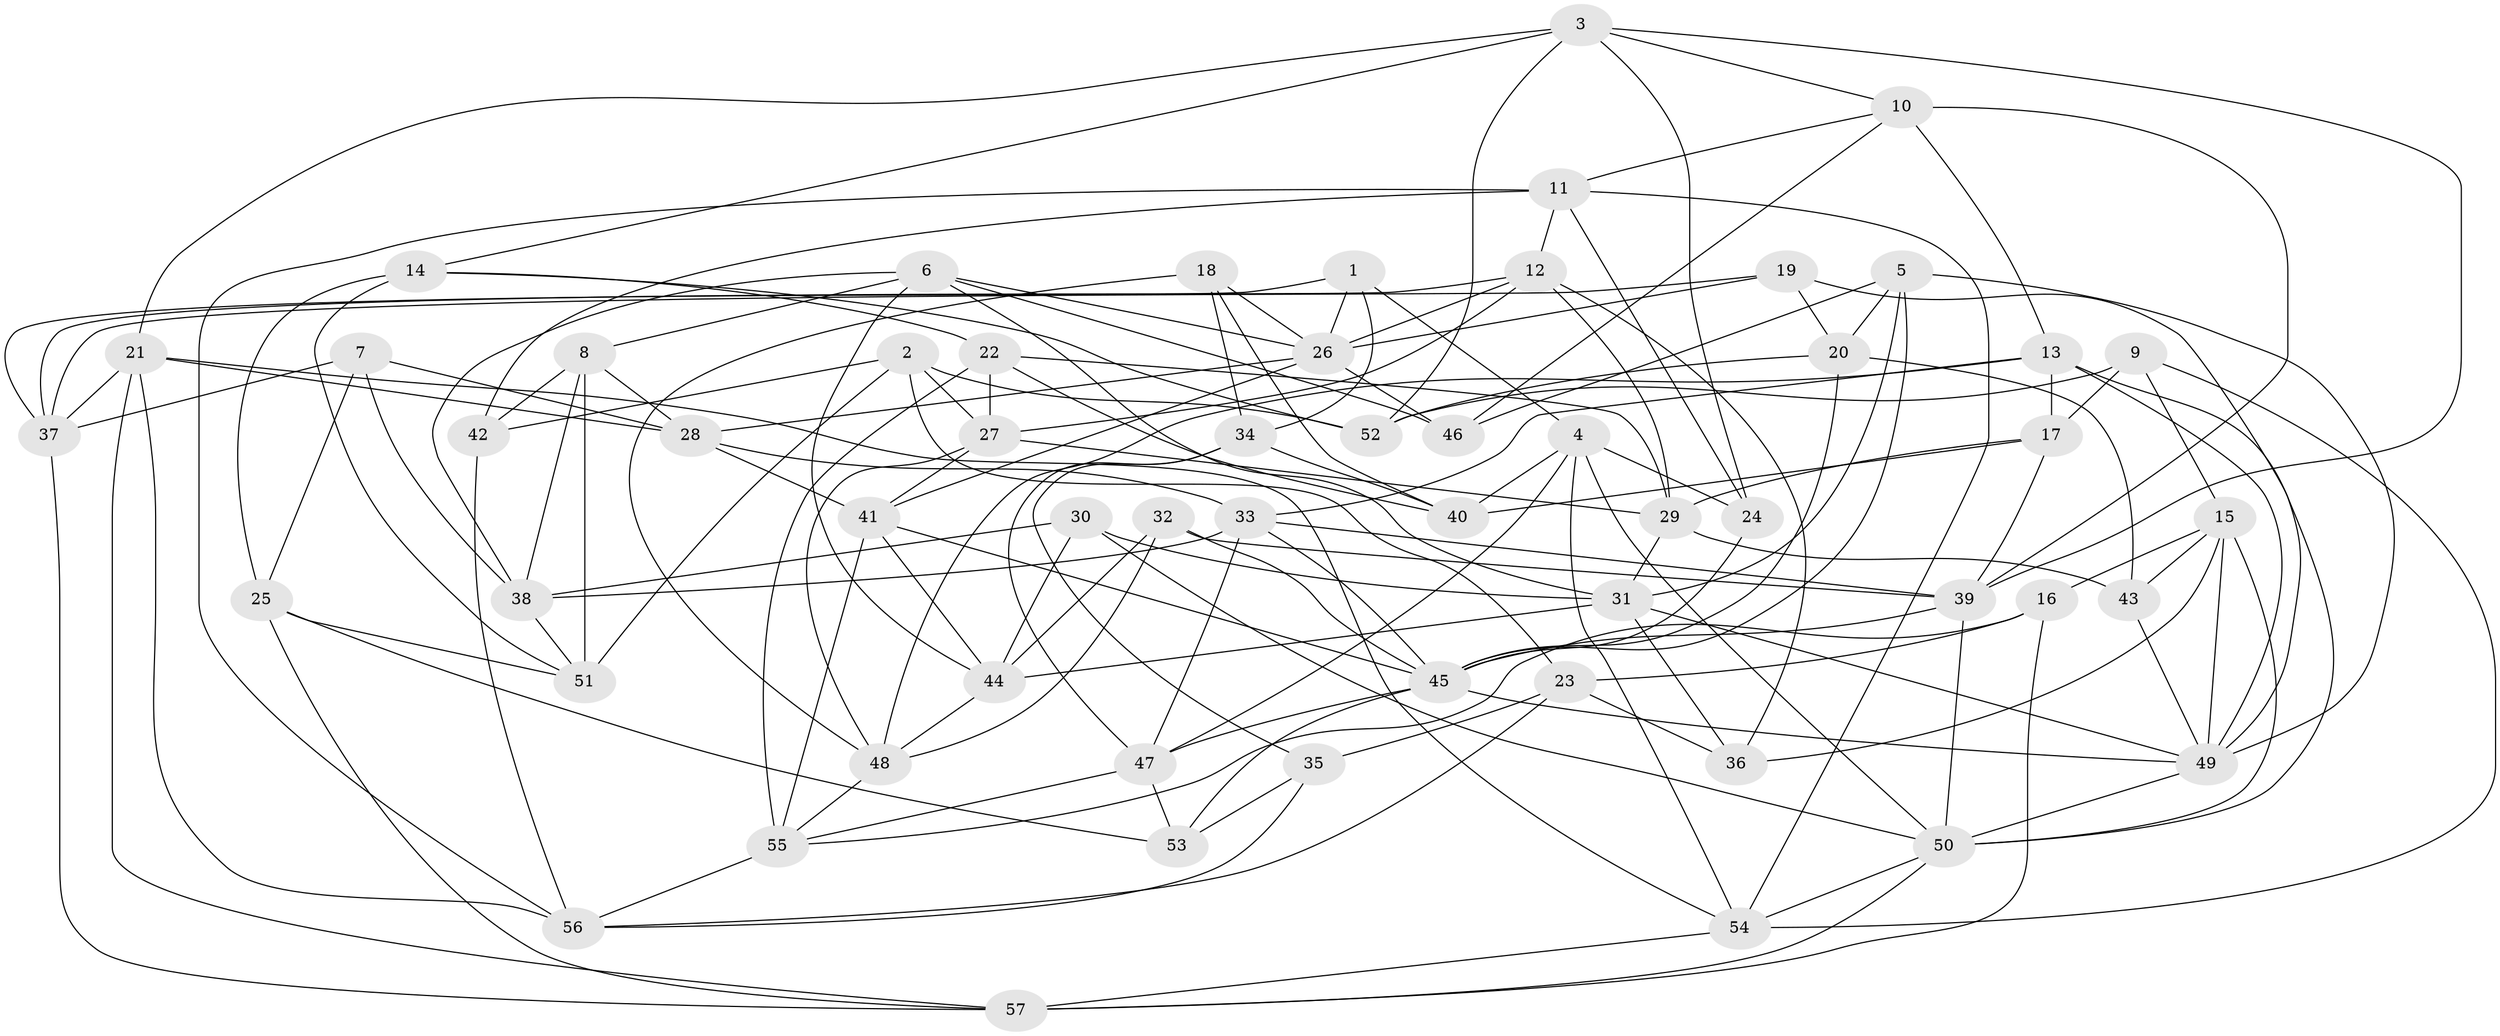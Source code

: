 // original degree distribution, {4: 1.0}
// Generated by graph-tools (version 1.1) at 2025/02/03/09/25 03:02:56]
// undirected, 57 vertices, 155 edges
graph export_dot {
graph [start="1"]
  node [color=gray90,style=filled];
  1;
  2;
  3;
  4;
  5;
  6;
  7;
  8;
  9;
  10;
  11;
  12;
  13;
  14;
  15;
  16;
  17;
  18;
  19;
  20;
  21;
  22;
  23;
  24;
  25;
  26;
  27;
  28;
  29;
  30;
  31;
  32;
  33;
  34;
  35;
  36;
  37;
  38;
  39;
  40;
  41;
  42;
  43;
  44;
  45;
  46;
  47;
  48;
  49;
  50;
  51;
  52;
  53;
  54;
  55;
  56;
  57;
  1 -- 4 [weight=1.0];
  1 -- 26 [weight=1.0];
  1 -- 34 [weight=1.0];
  1 -- 37 [weight=1.0];
  2 -- 23 [weight=1.0];
  2 -- 27 [weight=1.0];
  2 -- 42 [weight=1.0];
  2 -- 51 [weight=1.0];
  2 -- 52 [weight=2.0];
  3 -- 10 [weight=1.0];
  3 -- 14 [weight=1.0];
  3 -- 21 [weight=1.0];
  3 -- 24 [weight=1.0];
  3 -- 39 [weight=1.0];
  3 -- 52 [weight=1.0];
  4 -- 24 [weight=1.0];
  4 -- 40 [weight=1.0];
  4 -- 47 [weight=1.0];
  4 -- 50 [weight=1.0];
  4 -- 54 [weight=1.0];
  5 -- 20 [weight=1.0];
  5 -- 31 [weight=2.0];
  5 -- 45 [weight=1.0];
  5 -- 46 [weight=1.0];
  5 -- 49 [weight=1.0];
  6 -- 8 [weight=1.0];
  6 -- 26 [weight=1.0];
  6 -- 31 [weight=1.0];
  6 -- 38 [weight=1.0];
  6 -- 44 [weight=1.0];
  6 -- 46 [weight=1.0];
  7 -- 25 [weight=1.0];
  7 -- 28 [weight=1.0];
  7 -- 37 [weight=1.0];
  7 -- 38 [weight=1.0];
  8 -- 28 [weight=1.0];
  8 -- 38 [weight=1.0];
  8 -- 42 [weight=1.0];
  8 -- 51 [weight=2.0];
  9 -- 15 [weight=1.0];
  9 -- 17 [weight=1.0];
  9 -- 52 [weight=1.0];
  9 -- 54 [weight=1.0];
  10 -- 11 [weight=1.0];
  10 -- 13 [weight=1.0];
  10 -- 39 [weight=2.0];
  10 -- 46 [weight=1.0];
  11 -- 12 [weight=1.0];
  11 -- 24 [weight=1.0];
  11 -- 42 [weight=1.0];
  11 -- 54 [weight=1.0];
  11 -- 56 [weight=1.0];
  12 -- 26 [weight=1.0];
  12 -- 27 [weight=1.0];
  12 -- 29 [weight=1.0];
  12 -- 36 [weight=1.0];
  12 -- 37 [weight=1.0];
  13 -- 17 [weight=1.0];
  13 -- 33 [weight=1.0];
  13 -- 48 [weight=1.0];
  13 -- 49 [weight=1.0];
  13 -- 50 [weight=1.0];
  14 -- 22 [weight=2.0];
  14 -- 25 [weight=1.0];
  14 -- 51 [weight=1.0];
  14 -- 52 [weight=1.0];
  15 -- 16 [weight=1.0];
  15 -- 36 [weight=1.0];
  15 -- 43 [weight=1.0];
  15 -- 49 [weight=1.0];
  15 -- 50 [weight=1.0];
  16 -- 23 [weight=1.0];
  16 -- 55 [weight=1.0];
  16 -- 57 [weight=1.0];
  17 -- 29 [weight=1.0];
  17 -- 39 [weight=1.0];
  17 -- 40 [weight=2.0];
  18 -- 26 [weight=2.0];
  18 -- 34 [weight=2.0];
  18 -- 40 [weight=1.0];
  18 -- 48 [weight=1.0];
  19 -- 20 [weight=2.0];
  19 -- 26 [weight=2.0];
  19 -- 37 [weight=1.0];
  19 -- 49 [weight=1.0];
  20 -- 43 [weight=1.0];
  20 -- 45 [weight=1.0];
  20 -- 52 [weight=1.0];
  21 -- 28 [weight=1.0];
  21 -- 37 [weight=1.0];
  21 -- 54 [weight=1.0];
  21 -- 56 [weight=1.0];
  21 -- 57 [weight=1.0];
  22 -- 27 [weight=1.0];
  22 -- 29 [weight=1.0];
  22 -- 40 [weight=1.0];
  22 -- 55 [weight=1.0];
  23 -- 35 [weight=2.0];
  23 -- 36 [weight=1.0];
  23 -- 56 [weight=1.0];
  24 -- 45 [weight=1.0];
  25 -- 51 [weight=1.0];
  25 -- 53 [weight=2.0];
  25 -- 57 [weight=1.0];
  26 -- 28 [weight=1.0];
  26 -- 41 [weight=1.0];
  26 -- 46 [weight=1.0];
  27 -- 29 [weight=1.0];
  27 -- 41 [weight=1.0];
  27 -- 48 [weight=1.0];
  28 -- 33 [weight=1.0];
  28 -- 41 [weight=1.0];
  29 -- 31 [weight=1.0];
  29 -- 43 [weight=1.0];
  30 -- 31 [weight=1.0];
  30 -- 38 [weight=1.0];
  30 -- 44 [weight=1.0];
  30 -- 50 [weight=1.0];
  31 -- 36 [weight=1.0];
  31 -- 44 [weight=1.0];
  31 -- 49 [weight=1.0];
  32 -- 39 [weight=1.0];
  32 -- 44 [weight=1.0];
  32 -- 45 [weight=1.0];
  32 -- 48 [weight=1.0];
  33 -- 38 [weight=1.0];
  33 -- 39 [weight=1.0];
  33 -- 45 [weight=1.0];
  33 -- 47 [weight=1.0];
  34 -- 35 [weight=1.0];
  34 -- 40 [weight=1.0];
  34 -- 47 [weight=1.0];
  35 -- 53 [weight=2.0];
  35 -- 56 [weight=1.0];
  37 -- 57 [weight=1.0];
  38 -- 51 [weight=1.0];
  39 -- 45 [weight=1.0];
  39 -- 50 [weight=1.0];
  41 -- 44 [weight=1.0];
  41 -- 45 [weight=1.0];
  41 -- 55 [weight=1.0];
  42 -- 56 [weight=1.0];
  43 -- 49 [weight=1.0];
  44 -- 48 [weight=1.0];
  45 -- 47 [weight=1.0];
  45 -- 49 [weight=1.0];
  45 -- 53 [weight=1.0];
  47 -- 53 [weight=1.0];
  47 -- 55 [weight=1.0];
  48 -- 55 [weight=1.0];
  49 -- 50 [weight=1.0];
  50 -- 54 [weight=1.0];
  50 -- 57 [weight=1.0];
  54 -- 57 [weight=1.0];
  55 -- 56 [weight=1.0];
}

